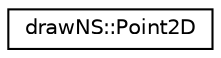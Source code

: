 digraph "Graphical Class Hierarchy"
{
  edge [fontname="Helvetica",fontsize="10",labelfontname="Helvetica",labelfontsize="10"];
  node [fontname="Helvetica",fontsize="10",shape=record];
  rankdir="LR";
  Node1 [label="drawNS::Point2D",height=0.2,width=0.4,color="black", fillcolor="white", style="filled",URL="$classdraw_n_s_1_1_point2_d.html",tooltip="Point in 2D Class represents point in 2D. "];
}

